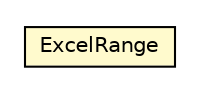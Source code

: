 #!/usr/local/bin/dot
#
# Class diagram 
# Generated by UMLGraph version R5_6_6-8-g8d7759 (http://www.umlgraph.org/)
#

digraph G {
	edge [fontname="Helvetica",fontsize=10,labelfontname="Helvetica",labelfontsize=10];
	node [fontname="Helvetica",fontsize=10,shape=plaintext];
	nodesep=0.25;
	ranksep=0.5;
	// org.dayatang.excel.ExcelRange
	c49598 [label=<<table title="org.dayatang.excel.ExcelRange" border="0" cellborder="1" cellspacing="0" cellpadding="2" port="p" bgcolor="lemonChiffon" href="./ExcelRange.html">
		<tr><td><table border="0" cellspacing="0" cellpadding="1">
<tr><td align="center" balign="center"> ExcelRange </td></tr>
		</table></td></tr>
		</table>>, URL="./ExcelRange.html", fontname="Helvetica", fontcolor="black", fontsize=10.0];
}

